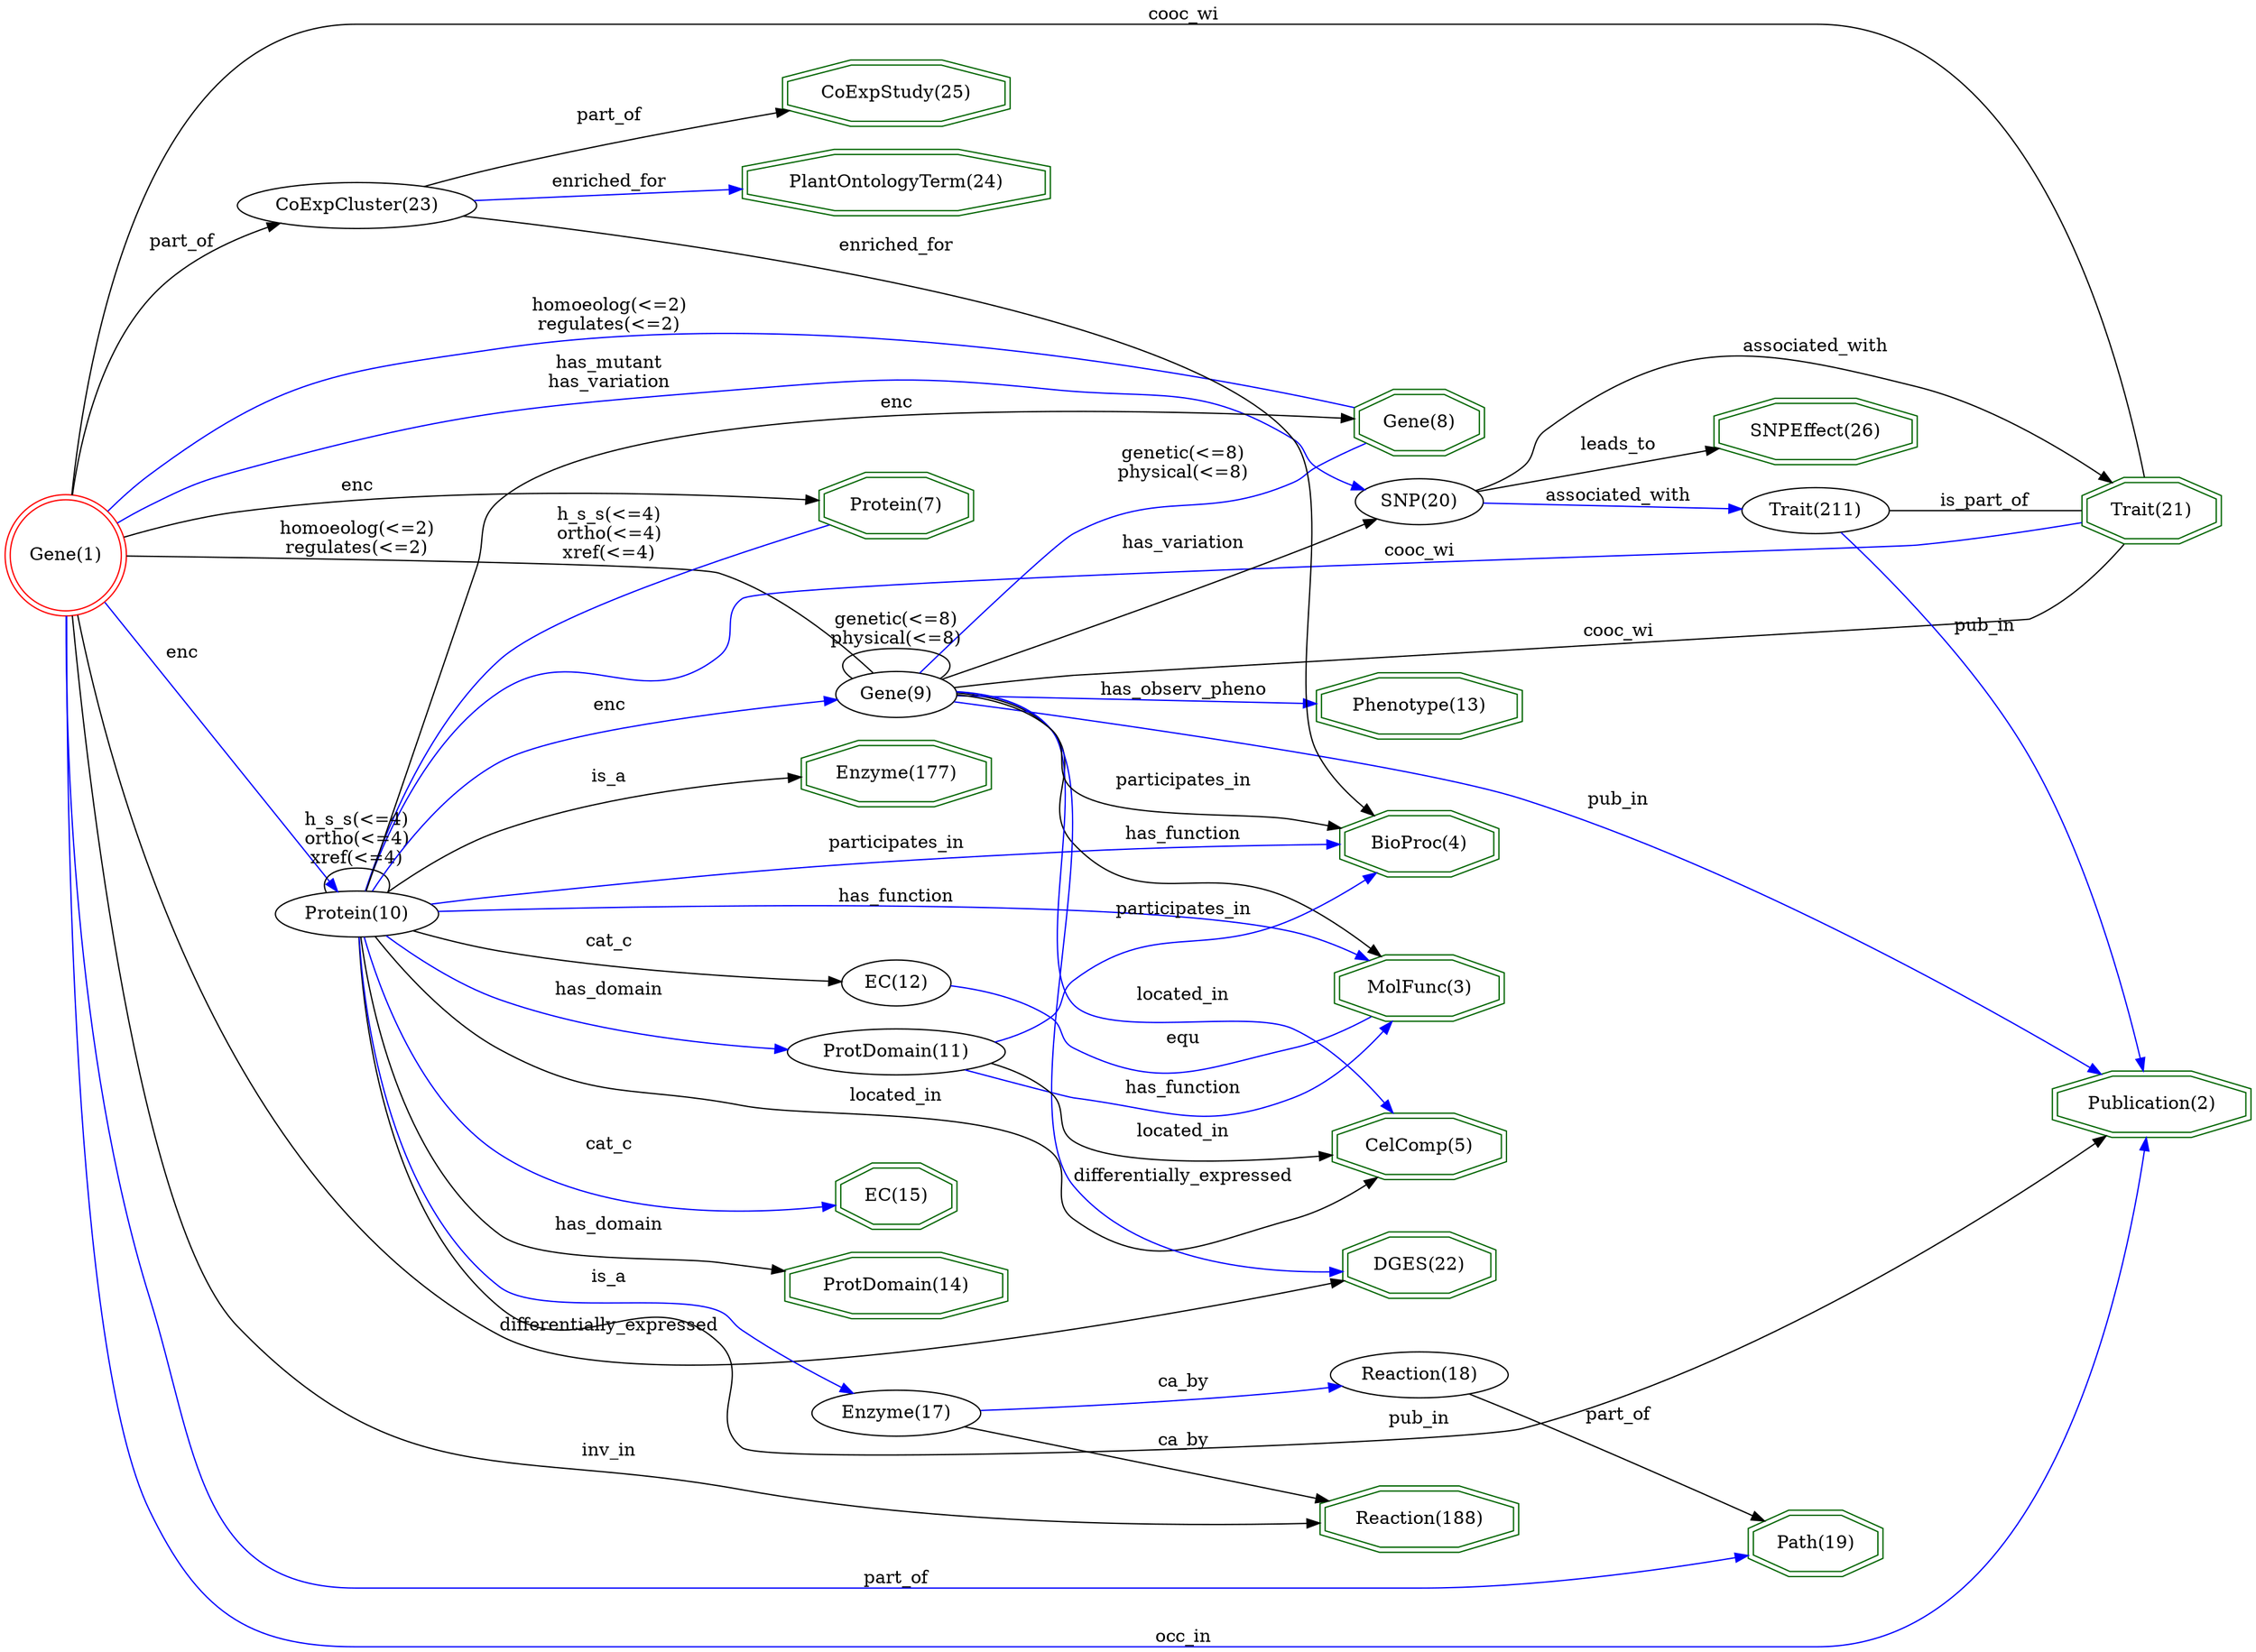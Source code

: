 digraph {
	graph [_draw_="c 9 -#fffffe00 C 7 -#ffffff P 4 0 0 0 1243 1504.71 1243 1504.71 0 ",
		bb="0,0,1504.7,1243",
		dpi=96,
		rankdir=LR,
		xdotversion=1.7
	];
	node [label="\N"];
	"PlantOntologyTerm(24)"	[_draw_="c 7 -#006400 p 8 691.82 14.54 691.82 29.46 631.29 40 545.69 40 485.16 29.46 485.16 14.54 545.69 4 631.29 4 c 7 -#006400 p 8 695.82 \
11.18 695.82 32.82 631.64 44 545.35 44 481.17 32.82 481.17 11.18 545.35 0 631.64 0 ",
		_ldraw_="F 14 11 -Times-Roman c 7 -#000000 T 588.49 18.3 0 131 21 -PlantOntologyTerm(24) ",
		color=darkgreen,
		height=0.61111,
		pos="588.49,22",
		shape=doubleoctagon,
		width=2.9837];
	"Trait(21)"	[_draw_="c 7 -#006400 p 8 1480.52 233.54 1480.52 248.46 1453.61 259 1415.56 259 1388.65 248.46 1388.65 233.54 1415.56 223 1453.61 223 c 7 \
-#006400 p 8 1484.54 230.82 1484.54 251.18 1454.37 263 1414.79 263 1384.63 251.18 1384.63 230.82 1414.79 219 1454.37 219 ",
		_ldraw_="F 14 11 -Times-Roman c 7 -#000000 T 1434.58 237.3 0 49 9 -Trait(21) ",
		color=darkgreen,
		height=0.61111,
		pos="1434.6,241",
		shape=doubleoctagon,
		width=1.3813];
	"Protein(7)"	[_draw_="c 7 -#006400 p 8 638.39 989.54 638.39 1004.46 609.16 1015 567.82 1015 538.59 1004.46 538.59 989.54 567.82 979 609.16 979 c 7 -#006400 \
p 8 642.39 986.73 642.39 1007.27 609.86 1019 567.13 1019 534.6 1007.27 534.6 986.73 567.13 975 609.86 975 ",
		_ldraw_="F 14 11 -Times-Roman c 7 -#000000 T 588.49 993.3 0 55 10 -Protein(7) ",
		color=darkgreen,
		height=0.61111,
		pos="588.49,997",
		shape=doubleoctagon,
		width=1.4986];
	"EC(15)"	[_draw_="c 7 -#006400 p 8 627.79 838.54 627.79 853.46 604.77 864 572.21 864 549.19 853.46 549.19 838.54 572.21 828 604.77 828 c 7 -#006400 \
p 8 631.78 835.97 631.78 856.03 605.64 868 571.35 868 545.2 856.03 545.2 835.97 571.35 824 605.64 824 ",
		_ldraw_="F 14 11 -Times-Roman c 7 -#000000 T 588.49 842.3 0 40 6 -EC(15) ",
		color=darkgreen,
		height=0.61111,
		pos="588.49,846",
		shape=doubleoctagon,
		width=1.2054];
	"MolFunc(3)"	[_draw_="c 7 -#006400 p 8 992.73 755.54 992.73 770.46 958.58 781 910.3 781 876.15 770.46 876.15 755.54 910.3 745 958.58 745 c 7 -#006400 \
p 8 996.72 752.59 996.72 773.41 959.19 785 909.7 785 872.16 773.41 872.16 752.59 909.7 741 959.19 741 ",
		_ldraw_="F 14 11 -Times-Roman c 7 -#000000 T 934.44 759.3 0 67 10 -MolFunc(3) ",
		color=darkgreen,
		height=0.61111,
		pos="934.44,763",
		shape=doubleoctagon,
		width=1.7331];
	"Gene(8)"	[_draw_="c 7 -#006400 p 8 977.28 943.54 977.28 958.46 952.18 969 916.7 969 891.61 958.46 891.61 943.54 916.7 933 952.18 933 c 7 -#006400 \
p 8 981.27 940.88 981.27 961.12 952.99 973 915.9 973 887.62 961.12 887.62 940.88 915.9 929 952.99 929 ",
		_ldraw_="F 14 11 -Times-Roman c 7 -#000000 T 934.44 947.3 0 45 7 -Gene(8) ",
		color=darkgreen,
		height=0.61111,
		pos="934.44,951",
		shape=doubleoctagon,
		width=1.3031];
	"DGES(22)"	[_draw_="c 7 -#006400 p 8 986.55 289.54 986.55 304.46 956.03 315 912.86 315 882.33 304.46 882.33 289.54 912.86 279 956.03 279 c 7 -#006400 \
p 8 990.56 286.69 990.56 307.31 956.7 319 912.18 319 878.32 307.31 878.32 286.69 912.18 275 956.7 275 ",
		_ldraw_="F 14 11 -Times-Roman c 7 -#000000 T 934.44 293.3 0 58 8 -DGES(22) ",
		color=darkgreen,
		height=0.61111,
		pos="934.44,297",
		shape=doubleoctagon,
		width=1.5572];
	"Phenotype(13)"	[_draw_="c 7 -#006400 p 8 1002.01 389.54 1002.01 404.46 962.43 415 906.45 415 866.87 404.46 866.87 389.54 906.45 379 962.43 379 c 7 -#006400 \
p 8 1006.01 386.47 1006.01 407.53 962.95 419 905.93 419 862.87 407.53 862.87 386.47 905.93 375 962.95 375 ",
		_ldraw_="F 14 11 -Times-Roman c 7 -#000000 T 934.44 393.3 0 80 13 -Phenotype(13) ",
		color=darkgreen,
		height=0.61111,
		pos="934.44,397",
		shape=doubleoctagon,
		width=1.9871];
	"Publication(2)"	[_draw_="c 7 -#006400 p 8 1500.83 659.54 1500.83 674.46 1462.02 685 1407.14 685 1368.33 674.46 1368.33 659.54 1407.14 649 1462.02 649 c 7 \
-#006400 p 8 1504.84 656.49 1504.84 677.51 1462.56 689 1406.61 689 1364.33 677.51 1364.33 656.49 1406.61 645 1462.56 645 ",
		_ldraw_="F 14 11 -Times-Roman c 7 -#000000 T 1434.58 663.3 0 78 14 -Publication(2) ",
		color=darkgreen,
		height=0.61111,
		pos="1434.6,667",
		shape=doubleoctagon,
		width=1.948];
	"SNPEffect(26)"	[_draw_="c 7 -#006400 p 8 1269.68 197.54 1269.68 212.46 1229.57 223 1172.86 223 1132.75 212.46 1132.75 197.54 1172.86 187 1229.57 187 c 7 \
-#006400 p 8 1273.69 194.46 1273.69 215.54 1230.1 227 1172.34 227 1128.74 215.54 1128.74 194.46 1172.34 183 1230.1 183 ",
		_ldraw_="F 14 11 -Times-Roman c 7 -#000000 T 1201.22 201.3 0 81 13 -SNPEffect(26) ",
		color=darkgreen,
		height=0.61111,
		pos="1201.2,205",
		shape=doubleoctagon,
		width=2.0066];
	"CelComp(5)"	[_draw_="c 7 -#006400 p 8 994.05 612.54 994.05 627.46 959.13 638 909.75 638 874.83 627.46 874.83 612.54 909.75 602 959.13 602 c 7 -#006400 \
p 8 998.04 609.57 998.04 630.43 959.72 642 909.16 642 870.85 630.43 870.85 609.57 909.16 598 959.72 598 ",
		_ldraw_="F 14 11 -Times-Roman c 7 -#000000 T 934.44 616.3 0 69 10 -CelComp(5) ",
		color=darkgreen,
		height=0.61111,
		pos="934.44,620",
		shape=doubleoctagon,
		width=1.7721];
	"BioProc(4)"	[_draw_="c 7 -#006400 p 8 988.77 500.54 988.77 515.46 956.94 526 911.94 526 880.11 515.46 880.11 500.54 911.94 490 956.94 490 c 7 -#006400 \
p 8 992.78 497.66 992.78 518.34 957.59 530 911.29 530 876.1 518.34 876.1 497.66 911.29 486 957.59 486 ",
		_ldraw_="F 14 11 -Times-Roman c 7 -#000000 T 934.44 504.3 0 61 10 -BioProc(4) ",
		color=darkgreen,
		height=0.61111,
		pos="934.44,508",
		shape=doubleoctagon,
		width=1.6158];
	"ProtDomain(14)"	[_draw_="c 7 -#006400 p 8 663.13 566.54 663.13 581.46 619.41 592 557.58 592 513.86 581.46 513.86 566.54 557.58 556 619.41 556 c 7 -#006400 \
p 8 667.13 563.39 667.13 584.61 619.88 596 557.1 596 509.85 584.61 509.85 563.39 557.1 552 619.88 552 ",
		_ldraw_="F 14 11 -Times-Roman c 7 -#000000 T 588.49 570.3 0 90 14 -ProtDomain(14) ",
		color=darkgreen,
		height=0.61111,
		pos="588.49,574",
		shape=doubleoctagon,
		width=2.1825];
	"Enzyme(177)"	[_draw_="c 7 -#006400 p 8 652.53 504.54 652.53 519.46 615.02 530 561.97 530 524.46 519.46 524.46 504.54 561.97 494 615.02 494 c 7 -#006400 \
p 8 656.53 501.51 656.53 522.49 615.57 534 561.42 534 520.46 522.49 520.46 501.51 561.42 490 615.57 490 ",
		_ldraw_="F 14 11 -Times-Roman c 7 -#000000 T 588.49 508.3 0 75 11 -Enzyme(177) ",
		color=darkgreen,
		height=0.61111,
		pos="588.49,512",
		shape=doubleoctagon,
		width=1.8894];
	"Path(19)"	[_draw_="c 7 -#006400 p 8 1245.37 1159.54 1245.37 1174.46 1219.51 1185 1182.93 1185 1157.06 1174.46 1157.06 1159.54 1182.93 1149 1219.51 \
1149 c 7 -#006400 p 8 1249.36 1156.85 1249.36 1177.15 1220.28 1189 1182.15 1189 1153.07 1177.15 1153.07 1156.85 1182.15 1145 1220.28 \
1145 ",
		_ldraw_="F 14 11 -Times-Roman c 7 -#000000 T 1201.22 1163.3 0 47 8 -Path(19) ",
		color=darkgreen,
		height=0.61111,
		pos="1201.2,1167",
		shape=doubleoctagon,
		width=1.3422];
	"Reaction(188)"	[_draw_="c 7 -#006400 p 8 1000.69 1126.54 1000.69 1141.46 961.88 1152 907 1152 868.19 1141.46 868.19 1126.54 907 1116 961.88 1116 c 7 -#006400 \
p 8 1004.7 1123.49 1004.7 1144.51 962.42 1156 906.46 1156 864.18 1144.51 864.18 1123.49 906.46 1112 962.42 1112 ",
		_ldraw_="F 14 11 -Times-Roman c 7 -#000000 T 934.44 1130.3 0 78 13 -Reaction(188) ",
		color=darkgreen,
		height=0.61111,
		pos="934.44,1134",
		shape=doubleoctagon,
		width=1.948];
	"CoExpStudy(25)"	[_draw_="c 7 -#006400 p 8 664.45 76.54 664.45 91.46 619.95 102 557.03 102 512.54 91.46 512.54 76.54 557.03 66 619.95 66 c 7 -#006400 p 8 \
668.45 73.38 668.45 94.62 620.42 106 556.56 106 508.54 94.62 508.54 73.38 556.56 62 620.42 62 ",
		_ldraw_="F 14 11 -Times-Roman c 7 -#000000 T 588.49 80.3 0 92 14 -CoExpStudy(25) ",
		color=darkgreen,
		height=0.61111,
		pos="588.49,84",
		shape=doubleoctagon,
		width=2.2216];
	"Gene(1)"	[_draw_="c 7 -#ff0000 e 43.65 712 39.78 39.78 c 7 -#ff0000 e 43.65 712 43.79 43.79 ",
		_ldraw_="F 14 11 -Times-Roman c 7 -#000000 T 43.65 708.3 0 45 7 -Gene(1) ",
		color=red,
		height=1.2124,
		pos="43.646,712",
		shape=doublecircle,
		width=1.2124];
	"Gene(1)" -> "Trait(21)"	[_draw_="c 7 -#000000 B 16 46.57 668.35 50.84 596.79 64.24 450.92 105.29 335 122.57 286.21 122.07 265.31 163.29 234 334.94 103.65 913.46 \
146.08 1128.98 144 1225.89 143.07 1260.59 115.04 1346.45 160 1374.27 174.56 1399.77 200.39 1415.9 218.97 ",
		_ldraw_="F 14 11 -Times-Roman c 7 -#000000 T 779.41 142.8 0 46 7 -cooc_wi ",
		arrowhead=none,
		color=black,
		label=cooc_wi,
		lp="779.41,146.5",
		pos="46.571,668.35 50.838,596.79 64.238,450.92 105.29,335 122.57,286.21 122.07,265.31 163.29,234 334.94,103.65 913.46,146.08 1129,144 \
1225.9,143.07 1260.6,115.04 1346.5,160 1374.3,174.56 1399.8,200.39 1415.9,218.97"];
	"Gene(1)" -> "Protein(7)"	[_draw_="c 7 -#000000 B 7 66.42 749.37 108 816.51 205.89 955.52 332.08 1009 396.97 1036.5 479.61 1025.28 533.03 1012.78 ",
		_hdraw_="S 5 -solid c 7 -#000000 C 7 -#000000 P 3 534.09 1016.12 542.98 1010.36 532.44 1009.32 ",
		_ldraw_="F 14 11 -Times-Roman c 7 -#000000 T 238.69 1001.8 0 19 3 -enc ",
		arrowhead=normal,
		color=black,
		label=enc,
		lp="238.69,1005.5",
		pos="e,542.98,1010.4 66.422,749.37 108,816.51 205.89,955.52 332.08,1009 396.97,1036.5 479.61,1025.3 533.03,1012.8"];
	"Gene(1)" -> "Gene(8)"	[_draw_="c 7 -#0000ff B 10 47.61 755.69 54.81 823.9 79.41 954.38 163.29 1017 258.16 1087.82 579.1 1047.23 695.91 1028 770.34 1015.75 853.32 \
984.58 898.85 965.87 ",
		_ldraw_="F 14 11 -Times-Roman c 7 -#000000 T 397.58 1075.8 0 94 14 -homoeolog(<=2) F 14 11 -Times-Roman c 7 -#000000 T 397.58 1060.8 0 82 \
14 -regulates(<=2) ",
		arrowhead=none,
		color=blue,
		label="homoeolog(<=2)\nregulates(<=2)",
		lp="397.58,1072",
		pos="47.614,755.69 54.811,823.9 79.406,954.38 163.29,1017 258.16,1087.8 579.1,1047.2 695.91,1028 770.34,1015.7 853.32,984.58 898.85,965.87"];
	"Gene(1)" -> "DGES(22)"	[_draw_="c 7 -#000000 B 13 49.19 668.65 58.56 600.84 86.06 469.52 163.29 393 256.54 300.61 668.27 271.8 713.91 268 771.93 263.17 787.41 258.82 \
844.91 268 857.89 270.07 871.55 273.75 884.15 277.81 ",
		_hdraw_="S 5 -solid c 7 -#000000 C 7 -#000000 P 3 883.4 281.25 894 281.12 885.64 274.61 ",
		_ldraw_="F 14 11 -Times-Roman c 7 -#000000 T 397.58 323.8 0 131 24 -differentially_expressed ",
		arrowhead=normal,
		color=black,
		label=differentially_expressed,
		lp="397.58,327.5",
		pos="e,894,281.12 49.195,668.65 58.556,600.84 86.058,469.52 163.29,393 256.54,300.61 668.27,271.8 713.91,268 771.93,263.17 787.41,258.82 \
844.91,268 857.89,270.07 871.55,273.75 884.15,277.81"];
	"Gene(1)" -> "Publication(2)"	[_draw_="c 7 -#0000ff B 16 45.98 755.79 49.4 827.9 61.62 975.18 105.29 1091 135.17 1170.23 153.01 1228 237.69 1228 237.69 1228 237.69 1228 \
1202.22 1228 1236.57 1228 1250.48 1223.54 1273.45 1198 1407.89 1048.55 1429.55 789.73 1432.97 699.3 ",
		_hdraw_="S 5 -solid c 7 -#0000ff C 7 -#0000ff P 3 1436.47 699.23 1433.3 689.13 1429.48 699.01 ",
		_ldraw_="F 14 11 -Times-Roman c 7 -#000000 T 779.41 1231.8 0 37 6 -occ_in ",
		arrowhead=normal,
		color=blue,
		label=occ_in,
		lp="779.41,1235.5",
		pos="e,1433.3,689.13 45.975,755.79 49.396,827.9 61.622,975.18 105.29,1091 135.17,1170.2 153.01,1228 237.69,1228 237.69,1228 237.69,1228 \
1202.2,1228 1236.6,1228 1250.5,1223.5 1273.5,1198 1407.9,1048.6 1429.6,789.73 1433,699.3"];
	"Gene(1)" -> "Path(19)"	[_draw_="c 7 -#0000ff B 13 45.88 755.75 49.19 819.35 61.31 939.71 105.29 1031 144.47 1112.31 147.43 1185 237.69 1185 237.69 1185 237.69 1185 \
935.44 1185 1007.08 1185 1089.36 1178.36 1142.94 1173.15 ",
		_hdraw_="S 5 -solid c 7 -#0000ff C 7 -#0000ff P 3 1143.32 1176.63 1152.93 1172.16 1142.63 1169.66 ",
		_ldraw_="F 14 11 -Times-Roman c 7 -#000000 T 588.49 1188.8 0 40 7 -part_of ",
		arrowhead=normal,
		color=blue,
		label=part_of,
		lp="588.49,1192.5",
		pos="e,1152.9,1172.2 45.876,755.75 49.193,819.35 61.31,939.71 105.29,1031 144.47,1112.3 147.43,1185 237.69,1185 237.69,1185 237.69,1185 \
935.44,1185 1007.1,1185 1089.4,1178.4 1142.9,1173.1"];
	"Gene(1)" -> "Reaction(188)"	[_draw_="c 7 -#000000 B 7 43.84 755.71 45.16 832.89 60.88 990.75 163.29 1050 386.28 1178.99 706.69 1161.99 853.93 1145.24 ",
		_hdraw_="S 5 -solid c 7 -#000000 C 7 -#000000 P 3 854.71 1148.68 864.23 1144.04 853.89 1141.73 ",
		_ldraw_="F 14 11 -Times-Roman c 7 -#000000 T 397.58 1147.8 0 35 6 -inv_in ",
		arrowhead=normal,
		color=black,
		label=inv_in,
		lp="397.58,1151.5",
		pos="e,864.23,1144 43.838,755.71 45.157,832.89 60.877,990.75 163.29,1050 386.28,1179 706.69,1162 853.93,1145.2"];
	"Protein(10)"	[_draw_="c 7 -#000000 e 238.69 712 50.89 18 ",
		_ldraw_="F 14 11 -Times-Roman c 7 -#000000 T 238.69 708.3 0 62 11 -Protein(10) ",
		height=0.5,
		pos="238.69,712",
		width=1.4082];
	"Gene(1)" -> "Protein(10)"	[_draw_="c 7 -#0000ff B 4 87.49 712 114.02 712 148.48 712 177.7 712 ",
		_hdraw_="S 5 -solid c 7 -#0000ff C 7 -#0000ff P 3 177.8 715.5 187.8 712 177.8 708.5 ",
		_ldraw_="F 14 11 -Times-Roman c 7 -#000000 T 125.29 715.8 0 19 3 -enc ",
		arrowhead=normal,
		color=blue,
		label=enc,
		lp="125.29,719.5",
		pos="e,187.8,712 87.488,712 114.02,712 148.48,712 177.7,712"];
	"Gene(9)"	[_draw_="c 7 -#000000 e 588.49 355 39.79 18 ",
		_ldraw_="F 14 11 -Times-Roman c 7 -#000000 T 588.49 351.3 0 45 7 -Gene(9) ",
		height=0.5,
		pos="588.49,355",
		width=1.1013];
	"Gene(1)" -> "Gene(9)"	[_draw_="c 7 -#000000 B 7 65.31 673.83 105.89 603.05 203.41 452.53 332.08 385 402.05 348.28 497.37 347.99 549.53 351.32 ",
		_ldraw_="F 14 11 -Times-Roman c 7 -#000000 T 238.69 547.8 0 94 14 -homoeolog(<=2) F 14 11 -Times-Roman c 7 -#000000 T 238.69 532.8 0 82 14 \
-regulates(<=2) ",
		arrowhead=none,
		color=black,
		label="homoeolog(<=2)\nregulates(<=2)",
		lp="238.69,544",
		pos="65.305,673.83 105.89,603.05 203.41,452.53 332.08,385 402.05,348.28 497.37,347.99 549.53,351.32"];
	"SNP(20)"	[_draw_="c 7 -#000000 e 934.44 188 41.69 18 ",
		_ldraw_="F 14 11 -Times-Roman c 7 -#000000 T 934.44 184.3 0 48 7 -SNP(20) ",
		height=0.5,
		pos="934.44,188",
		width=1.1555];
	"Gene(1)" -> "SNP(20)"	[_draw_="c 7 -#0000ff B 10 47.93 668.53 53.68 608.24 68.66 496.75 105.29 409 123.05 366.46 127.61 352.19 163.29 323 381.2 144.77 751.47 166.71 \
884.24 181.47 ",
		_hdraw_="S 5 -solid c 7 -#0000ff C 7 -#0000ff P 3 884.16 184.99 894.5 182.65 884.96 178.03 ",
		_ldraw_="F 14 11 -Times-Roman c 7 -#000000 T 397.58 245.8 0 64 10 -has_mutant F 14 11 -Times-Roman c 7 -#000000 T 397.58 230.8 0 73 13 -has_\
variation ",
		arrowhead=normal,
		color=blue,
		label="has_mutant\nhas_variation",
		lp="397.58,242",
		pos="e,894.5,182.65 47.933,668.53 53.683,608.24 68.662,496.75 105.29,409 123.05,366.46 127.61,352.19 163.29,323 381.2,144.77 751.47,166.71 \
884.24,181.47"];
	"CoExpCluster(23)"	[_draw_="c 7 -#000000 e 238.69 89 75.29 18 ",
		_ldraw_="F 14 11 -Times-Roman c 7 -#000000 T 238.69 85.3 0 100 16 -CoExpCluster(23) ",
		height=0.5,
		pos="238.69,89",
		width=2.0943];
	"Gene(1)" -> "CoExpCluster(23)"	[_draw_="c 7 -#000000 B 7 46.02 668.35 50.56 536.76 67.06 150.47 105.29 110 118.49 96.03 136.96 88.88 155.92 85.62 ",
		_hdraw_="S 5 -solid c 7 -#000000 C 7 -#000000 P 3 156.42 89.08 165.85 84.25 155.47 82.15 ",
		_ldraw_="F 14 11 -Times-Roman c 7 -#000000 T 125.29 113.8 0 40 7 -part_of ",
		arrowhead=normal,
		color=black,
		label=part_of,
		lp="125.29,117.5",
		pos="e,165.85,84.249 46.017,668.35 50.56,536.76 67.062,150.47 105.29,110 118.49,96.026 136.96,88.883 155.92,85.619"];
	"Protein(10)" -> "Trait(21)"	[_draw_="c 7 -#0000ff B 37 251.06 694.51 267.98 667.52 299.38 613.53 314.08 563 324.94 525.67 308.41 419.84 332.08 389 370.02 339.56 407.14 \
366.48 463.08 339 471.49 334.87 472.8 332.39 481.08 328 581.51 274.7 602.79 246.1 713.91 222 770.81 209.66 786.91 216.82 844.91 \
222 917.36 228.47 936.95 228.06 1005.98 251 1014.46 253.82 1015.64 256.76 1023.98 260 1069.21 277.59 1081.02 282.53 1128.98 290 \
1200.36 301.12 1219.22 293.89 1291.45 295 1315.9 295.38 1322.94 301.69 1346.45 295 1369.73 288.37 1392.87 273.55 1409.44 261.1 ",
		_ldraw_="F 14 11 -Times-Roman c 7 -#000000 T 934.44 254.8 0 46 7 -cooc_wi ",
		arrowhead=none,
		color=blue,
		label=cooc_wi,
		lp="934.44,258.5",
		pos="251.06,694.51 267.98,667.52 299.38,613.53 314.08,563 324.94,525.67 308.41,419.84 332.08,389 370.02,339.56 407.14,366.48 463.08,339 \
471.49,334.87 472.8,332.39 481.08,328 581.51,274.7 602.79,246.1 713.91,222 770.81,209.66 786.91,216.82 844.91,222 917.36,228.47 \
936.95,228.06 1006,251 1014.5,253.82 1015.6,256.76 1024,260 1069.2,277.59 1081,282.53 1129,290 1200.4,301.12 1219.2,293.89 1291.5,\
295 1315.9,295.38 1322.9,301.69 1346.5,295 1369.7,288.37 1392.9,273.55 1409.4,261.1"];
	"Protein(10)" -> "Protein(7)"	[_draw_="c 7 -#0000ff B 13 242.8 730.2 250.44 768.82 273.89 859.03 332.08 903 379.24 938.63 415.48 890.95 463.08 926 477.16 936.37 467.83 \
949.58 481.08 961 496.08 973.92 515.91 982.25 534.39 987.61 ",
		_ldraw_="F 14 11 -Times-Roman c 7 -#000000 T 397.58 959.8 0 64 10 -h_s_s(<=4) F 14 11 -Times-Roman c 7 -#000000 T 397.58 944.8 0 61 10 -ortho(<=\
4) F 14 11 -Times-Roman c 7 -#000000 T 397.58 929.8 0 55 9 -xref(<=4) ",
		arrowhead=none,
		color=blue,
		label="h_s_s(<=4)\northo(<=4)\nxref(<=4)",
		lp="397.58,948.5",
		pos="242.8,730.2 250.44,768.82 273.89,859.03 332.08,903 379.24,938.63 415.48,890.95 463.08,926 477.16,936.37 467.83,949.58 481.08,961 \
496.08,973.92 515.91,982.25 534.39,987.61"];
	"Protein(10)" -> "EC(15)"	[_draw_="c 7 -#0000ff B 7 251.75 729.7 267.51 751.29 297.25 787.13 332.08 805 366.57 822.69 470.7 835.17 534.86 841.42 ",
		_hdraw_="S 5 -solid c 7 -#0000ff C 7 -#0000ff P 3 534.89 844.94 545.18 842.4 535.56 837.97 ",
		_ldraw_="F 14 11 -Times-Roman c 7 -#000000 T 397.58 835.8 0 29 5 -cat_c ",
		arrowhead=normal,
		color=blue,
		label=cat_c,
		lp="397.58,839.5",
		pos="e,545.18,842.4 251.75,729.7 267.51,751.29 297.25,787.13 332.08,805 366.57,822.69 470.7,835.17 534.86,841.42"];
	"Protein(10)" -> "MolFunc(3)"	[_draw_="c 7 -#0000ff B 13 271.61 725.84 289.15 732.9 311.47 741.04 332.08 746 497.87 785.94 543.52 776.7 713.91 784 772.08 786.49 787.08 \
790.76 844.91 784 854.22 782.91 863.98 781.2 873.47 779.21 ",
		_hdraw_="S 5 -solid c 7 -#0000ff C 7 -#0000ff P 3 874.23 782.62 883.24 777.05 872.72 775.79 ",
		_ldraw_="F 14 11 -Times-Roman c 7 -#000000 T 588.49 786.8 0 70 12 -has_function ",
		arrowhead=normal,
		color=blue,
		label=has_function,
		lp="588.49,790.5",
		pos="e,883.24,777.05 271.61,725.84 289.15,732.9 311.47,741.04 332.08,746 497.87,785.94 543.52,776.7 713.91,784 772.08,786.49 787.08,790.76 \
844.91,784 854.22,782.91 863.98,781.2 873.47,779.21"];
	"Protein(10)" -> "Gene(8)"	[_draw_="c 7 -#000000 B 13 244.34 730.07 254.24 764.63 280.76 840.05 332.08 878 379.95 913.4 404.91 893.32 463.08 906 471.09 907.75 472.98 \
908.74 481.08 910 622.78 932.07 791.44 943.48 877.25 948.23 ",
		_hdraw_="S 5 -solid c 7 -#000000 C 7 -#000000 P 3 877.12 951.73 887.29 948.78 877.5 944.74 ",
		_ldraw_="F 14 11 -Times-Roman c 7 -#000000 T 588.49 938.8 0 19 3 -enc ",
		arrowhead=normal,
		color=black,
		label=enc,
		lp="588.49,942.5",
		pos="e,887.29,948.78 244.34,730.07 254.24,764.63 280.76,840.05 332.08,878 379.95,913.4 404.91,893.32 463.08,906 471.09,907.75 472.98,\
908.74 481.08,910 622.78,932.07 791.44,943.48 877.25,948.23"];
	"Protein(10)" -> "Publication(2)"	[_draw_="c 7 -#000000 B 16 246.12 729.91 258.02 760.21 286.47 821.22 332.08 851 388.37 887.75 414.33 869.07 481.08 877 612.57 892.63 645.99 \
896 778.41 896 778.41 896 778.41 896 1202.22 896 1313 896 1389.77 761.75 1419.67 698.83 ",
		_hdraw_="S 5 -solid c 7 -#000000 C 7 -#000000 P 3 1423.03 699.92 1424.07 689.37 1416.68 696.97 ",
		_ldraw_="F 14 11 -Times-Roman c 7 -#000000 T 934.44 899.8 0 38 6 -pub_in ",
		arrowhead=normal,
		color=black,
		label=pub_in,
		lp="934.44,903.5",
		pos="e,1424.1,689.37 246.12,729.91 258.02,760.21 286.47,821.22 332.08,851 388.37,887.75 414.33,869.07 481.08,877 612.57,892.63 645.99,\
896 778.41,896 778.41,896 778.41,896 1202.2,896 1313,896 1389.8,761.75 1419.7,698.83"];
	"Protein(10)" -> "CelComp(5)"	[_draw_="c 7 -#000000 B 7 274.25 698.97 320.57 682.18 405.69 653.65 481.08 641 613.6 618.77 770.8 616.86 860.66 618.05 ",
		_hdraw_="S 5 -solid c 7 -#000000 C 7 -#000000 P 3 860.69 621.55 870.75 618.2 860.8 614.55 ",
		_ldraw_="F 14 11 -Times-Roman c 7 -#000000 T 588.49 644.8 0 57 10 -located_in ",
		arrowhead=normal,
		color=black,
		label=located_in,
		lp="588.49,648.5",
		pos="e,870.75,618.2 274.25,698.97 320.57,682.18 405.69,653.65 481.08,641 613.6,618.77 770.8,616.86 860.66,618.05"];
	"Protein(10)" -> "BioProc(4)"	[_draw_="c 7 -#0000ff B 13 242.4 693.93 249.43 653.62 272.06 555.92 332.08 505 394.09 452.4 627.41 422.18 695.91 466 711.99 476.29 697.9 \
494.6 713.91 505 761.26 535.76 827.32 531.92 874.58 523.23 ",
		_hdraw_="S 5 -solid c 7 -#0000ff C 7 -#0000ff P 3 875.52 526.61 884.66 521.25 874.18 519.74 ",
		_ldraw_="F 14 11 -Times-Roman c 7 -#000000 T 588.49 469.8 0 80 15 -participates_in ",
		arrowhead=normal,
		color=blue,
		label=participates_in,
		lp="588.49,473.5",
		pos="e,884.66,521.25 242.4,693.93 249.43,653.62 272.06,555.92 332.08,505 394.09,452.4 627.41,422.18 695.91,466 711.99,476.29 697.9,494.6 \
713.91,505 761.26,535.76 827.32,531.92 874.58,523.23"];
	"Protein(10)" -> "ProtDomain(14)"	[_draw_="c 7 -#000000 B 7 249.1 694.02 263.34 668.87 292.91 623.91 332.08 603 383.11 575.76 447.93 568.67 499.51 568.31 ",
		_hdraw_="S 5 -solid c 7 -#000000 C 7 -#000000 P 3 499.63 571.81 509.64 568.32 499.64 564.81 ",
		_ldraw_="F 14 11 -Times-Roman c 7 -#000000 T 397.58 606.8 0 67 10 -has_domain ",
		arrowhead=normal,
		color=black,
		label=has_domain,
		lp="397.58,610.5",
		pos="e,509.64,568.32 249.1,694.02 263.34,668.87 292.91,623.91 332.08,603 383.11,575.76 447.93,568.67 499.51,568.31"];
	"Protein(10)" -> "Enzyme(177)"	[_draw_="c 7 -#000000 B 7 244.4 693.93 254.31 659.81 280.77 586.15 332.08 551 384.05 515.39 455.87 507.12 510.12 506.9 ",
		_hdraw_="S 5 -solid c 7 -#000000 C 7 -#000000 P 3 510.37 510.4 520.38 506.95 510.4 503.4 ",
		_ldraw_="F 14 11 -Times-Roman c 7 -#000000 T 397.58 554.8 0 22 4 -is_a ",
		arrowhead=normal,
		color=black,
		label=is_a,
		lp="397.58,558.5",
		pos="e,520.38,506.95 244.4,693.93 254.31,659.81 280.77,586.15 332.08,551 384.05,515.39 455.87,507.12 510.12,506.9"];
	"Protein(10)" -> "Protein(10)"	[_draw_="c 7 -#000000 B 7 219 728.66 214.62 738.62 221.19 748 238.69 748 256.19 748 262.75 738.62 258.37 728.66 ",
		_ldraw_="F 14 11 -Times-Roman c 7 -#000000 T 238.69 781.8 0 64 10 -h_s_s(<=4) F 14 11 -Times-Roman c 7 -#000000 T 238.69 766.8 0 61 10 -ortho(<=\
4) F 14 11 -Times-Roman c 7 -#000000 T 238.69 751.8 0 55 9 -xref(<=4) ",
		arrowhead=none,
		color=black,
		label="h_s_s(<=4)\northo(<=4)\nxref(<=4)",
		lp="238.69,770.5",
		pos="219,728.66 214.62,738.62 221.19,748 238.69,748 256.19,748 262.75,738.62 258.37,728.66"];
	"EC(12)"	[_draw_="c 7 -#000000 e 588.49 737 36.29 18 ",
		_ldraw_="F 14 11 -Times-Roman c 7 -#000000 T 588.49 733.3 0 40 6 -EC(12) ",
		height=0.5,
		pos="588.49,737",
		width=1.011];
	"Protein(10)" -> "EC(12)"	[_draw_="c 7 -#000000 B 4 288.41 715.5 355.85 720.35 476.71 729.04 542.25 733.75 ",
		_hdraw_="S 5 -solid c 7 -#000000 C 7 -#000000 P 3 542.05 737.24 552.27 734.47 542.55 730.26 ",
		_ldraw_="F 14 11 -Times-Roman c 7 -#000000 T 397.58 730.8 0 29 5 -cat_c ",
		arrowhead=normal,
		color=black,
		label=cat_c,
		lp="397.58,734.5",
		pos="e,552.27,734.47 288.41,715.5 355.85,720.35 476.71,729.04 542.25,733.75"];
	"Protein(10)" -> "Gene(9)"	[_draw_="c 7 -#0000ff B 7 240.03 693.69 241.98 643.56 254.46 502.87 332.08 428 335.99 424.23 472.81 386.38 544.55 366.72 ",
		_hdraw_="S 5 -solid c 7 -#0000ff C 7 -#0000ff P 3 545.5 370.09 554.22 364.07 543.65 363.34 ",
		_ldraw_="F 14 11 -Times-Roman c 7 -#000000 T 397.58 431.8 0 19 3 -enc ",
		arrowhead=normal,
		color=blue,
		label=enc,
		lp="397.58,435.5",
		pos="e,554.22,364.07 240.03,693.69 241.98,643.56 254.46,502.87 332.08,428 335.99,424.23 472.81,386.38 544.55,366.72"];
	"ProtDomain(11)"	[_draw_="c 7 -#000000 e 588.49 683 68.79 18 ",
		_ldraw_="F 14 11 -Times-Roman c 7 -#000000 T 588.49 679.3 0 90 14 -ProtDomain(11) ",
		height=0.5,
		pos="588.49,683",
		width=1.9137];
	"Protein(10)" -> "ProtDomain(11)"	[_draw_="c 7 -#0000ff B 7 285.66 704.82 300.45 702.7 316.93 700.54 332.08 699 391.73 692.94 459.47 688.83 510.19 686.29 ",
		_hdraw_="S 5 -solid c 7 -#0000ff C 7 -#0000ff P 3 510.61 689.77 520.42 685.78 510.27 682.78 ",
		_ldraw_="F 14 11 -Times-Roman c 7 -#000000 T 397.58 702.8 0 67 10 -has_domain ",
		arrowhead=normal,
		color=blue,
		label=has_domain,
		lp="397.58,706.5",
		pos="e,520.42,685.78 285.66,704.82 300.45,702.7 316.93,700.54 332.08,699 391.73,692.94 459.47,688.83 510.19,686.29"];
	"Enzyme(17)"	[_draw_="c 7 -#000000 e 588.49 1093 54.69 18 ",
		_ldraw_="F 14 11 -Times-Roman c 7 -#000000 T 588.49 1089.3 0 68 10 -Enzyme(17) ",
		height=0.5,
		pos="588.49,1093",
		width=1.5165];
	"Protein(10)" -> "Enzyme(17)"	[_draw_="c 7 -#0000ff B 10 240.99 730.13 245.29 776.62 263 901.33 332.08 971 375.74 1015.03 407.08 992.37 463.08 1019 495.42 1034.38 530.31 \
1055.57 554.88 1071.33 ",
		_hdraw_="S 5 -solid c 7 -#0000ff C 7 -#0000ff P 3 553.15 1074.38 563.45 1076.87 556.95 1068.5 ",
		_ldraw_="F 14 11 -Times-Roman c 7 -#000000 T 397.58 1022.8 0 22 4 -is_a ",
		arrowhead=normal,
		color=blue,
		label=is_a,
		lp="397.58,1026.5",
		pos="e,563.45,1076.9 240.99,730.13 245.29,776.62 263,901.33 332.08,971 375.74,1015 407.08,992.37 463.08,1019 495.42,1034.4 530.31,1055.6 \
554.88,1071.3"];
	"EC(12)" -> "MolFunc(3)"	[_draw_="c 7 -#0000ff B 7 621.76 744.52 646.75 749.96 682.32 756.89 713.91 760 767.01 765.23 827.69 765.64 871.78 764.93 ",
		_ldraw_="F 14 11 -Times-Roman c 7 -#000000 T 779.41 768.8 0 20 3 -equ ",
		arrowhead=none,
		color=blue,
		label=equ,
		lp="779.41,772.5",
		pos="621.76,744.52 646.75,749.96 682.32,756.89 713.91,760 767.01,765.23 827.69,765.64 871.78,764.93"];
	"Gene(9)" -> "Trait(21)"	[_draw_="c 7 -#000000 B 7 628.15 356.88 763.53 362.91 1215.08 378.34 1346.45 323 1376.32 310.42 1402.14 282.72 1417.76 263 ",
		_ldraw_="F 14 11 -Times-Roman c 7 -#000000 T 1067.48 365.8 0 46 7 -cooc_wi ",
		arrowhead=none,
		color=black,
		label=cooc_wi,
		lp="1067.5,369.5",
		pos="628.15,356.88 763.53,362.91 1215.1,378.34 1346.5,323 1376.3,310.42 1402.1,282.72 1417.8,263"];
	"Gene(9)" -> "MolFunc(3)"	[_draw_="c 7 -#000000 B 16 617.17 367.85 642.14 380.99 677.67 403.9 695.91 435 726.08 486.46 676.54 521.51 713.91 568 752.75 616.33 798.43 \
574.95 844.91 616 858.02 627.58 854.24 635.81 862.91 651 878.89 679.02 898.55 709.98 913.05 732.24 ",
		_hdraw_="S 5 -solid c 7 -#000000 C 7 -#000000 P 3 910.13 734.16 918.53 740.61 915.99 730.33 ",
		_ldraw_="F 14 11 -Times-Roman c 7 -#000000 T 779.41 619.8 0 70 12 -has_function ",
		arrowhead=normal,
		color=black,
		label=has_function,
		lp="779.41,623.5",
		pos="e,918.53,740.61 617.17,367.85 642.14,380.99 677.67,403.9 695.91,435 726.08,486.46 676.54,521.51 713.91,568 752.75,616.33 798.43,\
574.95 844.91,616 858.02,627.58 854.24,635.81 862.91,651 878.89,679.02 898.55,709.98 913.05,732.24"];
	"Gene(9)" -> "Gene(8)"	[_draw_="c 7 -#0000ff B 16 617.48 367.67 642.67 380.69 678.34 403.51 695.91 435 717.22 473.2 683.8 599.27 713.91 631 754.4 673.68 804.92 \
606.85 844.91 650 885.02 693.3 830.39 865.74 862.91 915 869.87 925.56 880.94 933.18 892.27 938.6 ",
		_ldraw_="F 14 11 -Times-Roman c 7 -#000000 T 779.41 668.8 0 72 12 -genetic(<=8) F 14 11 -Times-Roman c 7 -#000000 T 779.41 653.8 0 78 13 \
-physical(<=8) ",
		arrowhead=none,
		color=blue,
		label="genetic(<=8)\nphysical(<=8)",
		lp="779.41,665",
		pos="617.48,367.67 642.67,380.69 678.34,403.51 695.91,435 717.22,473.2 683.8,599.27 713.91,631 754.4,673.68 804.92,606.85 844.91,650 \
885.02,693.3 830.39,865.74 862.91,915 869.87,925.56 880.94,933.18 892.27,938.6"];
	"Gene(9)" -> "DGES(22)"	[_draw_="c 7 -#0000ff B 7 623.37 346.16 648.28 339.89 683.03 331.62 713.91 326 765.49 316.6 824.41 308.99 868.22 303.92 ",
		_hdraw_="S 5 -solid c 7 -#0000ff C 7 -#0000ff P 3 868.64 307.4 878.17 302.79 867.84 300.45 ",
		_ldraw_="F 14 11 -Times-Roman c 7 -#000000 T 779.41 329.8 0 131 24 -differentially_expressed ",
		arrowhead=normal,
		color=blue,
		label=differentially_expressed,
		lp="779.41,333.5",
		pos="e,878.17,302.79 623.37,346.16 648.28,339.89 683.03,331.62 713.91,326 765.49,316.6 824.41,308.99 868.22,303.92"];
	"Gene(9)" -> "Phenotype(13)"	[_draw_="c 7 -#0000ff B 4 626.96 359.57 680.72 366.14 781.13 378.4 852.35 387.1 ",
		_hdraw_="S 5 -solid c 7 -#0000ff C 7 -#0000ff P 3 852.29 390.62 862.64 388.35 853.14 383.67 ",
		_ldraw_="F 14 11 -Times-Roman c 7 -#000000 T 779.41 388.8 0 101 16 -has_observ_pheno ",
		arrowhead=normal,
		color=blue,
		label=has_observ_pheno,
		lp="779.41,392.5",
		pos="e,862.64,388.35 626.96,359.57 680.72,366.14 781.13,378.4 852.35,387.1"];
	"Gene(9)" -> "Publication(2)"	[_draw_="c 7 -#0000ff B 13 617.19 367.43 642.1 378.25 679.9 393.75 713.91 404 770.91 421.19 787.1 417.76 844.91 432 917.08 449.78 936.04 \
451.84 1005.98 477 1147.93 528.06 1308.94 605.02 1386.67 643.44 ",
		_hdraw_="S 5 -solid c 7 -#0000ff C 7 -#0000ff P 3 1385.22 646.62 1395.73 647.93 1388.32 640.35 ",
		_ldraw_="F 14 11 -Times-Roman c 7 -#000000 T 1067.48 519.8 0 38 6 -pub_in ",
		arrowhead=normal,
		color=blue,
		label=pub_in,
		lp="1067.5,523.5",
		pos="e,1395.7,647.93 617.19,367.43 642.1,378.25 679.9,393.75 713.91,404 770.91,421.19 787.1,417.76 844.91,432 917.08,449.78 936.04,451.84 \
1006,477 1147.9,528.06 1308.9,605.02 1386.7,643.44"];
	"Gene(9)" -> "CelComp(5)"	[_draw_="c 7 -#0000ff B 16 613.76 369.12 636.95 383.49 671.85 407.53 695.91 435 706.66 447.28 701.33 456.6 713.91 467 761.23 506.15 796.45 \
473.26 844.91 511 856.58 520.09 854.03 527.17 862.91 539 876.16 556.65 892.23 575.3 905.69 590.24 ",
		_hdraw_="S 5 -solid c 7 -#0000ff C 7 -#0000ff P 3 903.15 592.65 912.46 597.7 908.33 587.94 ",
		_ldraw_="F 14 11 -Times-Roman c 7 -#000000 T 779.41 514.8 0 57 10 -located_in ",
		arrowhead=normal,
		color=blue,
		label=located_in,
		lp="779.41,518.5",
		pos="e,912.46,597.7 613.76,369.12 636.95,383.49 671.85,407.53 695.91,435 706.66,447.28 701.33,456.6 713.91,467 761.23,506.15 796.45,473.26 \
844.91,511 856.58,520.09 854.03,527.17 862.91,539 876.16,556.65 892.23,575.3 905.69,590.24"];
	"Gene(9)" -> "BioProc(4)"	[_draw_="c 7 -#000000 B 10 609.88 370.32 633.6 387.36 674.56 414.4 713.91 429 769.33 449.56 789.77 430.68 844.91 452 855.5 456.09 876.82 \
469.52 895.89 482.2 ",
		_hdraw_="S 5 -solid c 7 -#000000 C 7 -#000000 P 3 894.19 485.27 904.44 487.93 898.09 479.46 ",
		_ldraw_="F 14 11 -Times-Roman c 7 -#000000 T 779.41 455.8 0 80 15 -participates_in ",
		arrowhead=normal,
		color=black,
		label=participates_in,
		lp="779.41,459.5",
		pos="e,904.44,487.93 609.88,370.32 633.6,387.36 674.56,414.4 713.91,429 769.33,449.56 789.77,430.68 844.91,452 855.5,456.09 876.82,469.52 \
895.89,482.2"];
	"Gene(9)" -> "Gene(9)"	[_draw_="c 7 -#000000 B 7 559.21 367.54 544.96 378.87 554.72 391 588.49 391 622.26 391 632.02 378.87 617.78 367.54 ",
		_ldraw_="F 14 11 -Times-Roman c 7 -#000000 T 588.49 409.8 0 72 12 -genetic(<=8) F 14 11 -Times-Roman c 7 -#000000 T 588.49 394.8 0 78 13 \
-physical(<=8) ",
		arrowhead=none,
		color=black,
		label="genetic(<=8)\nphysical(<=8)",
		lp="588.49,406",
		pos="559.21,367.54 544.96,378.87 554.72,391 588.49,391 622.26,391 632.02,378.87 617.78,367.54"];
	"Gene(9)" -> "SNP(20)"	[_draw_="c 7 -#000000 B 7 613.98 340.89 638.86 326.73 678.65 304.55 713.91 287 776.32 255.93 850.58 223.33 894.77 204.37 ",
		_hdraw_="S 5 -solid c 7 -#000000 C 7 -#000000 P 3 896.17 207.58 903.99 200.43 893.42 201.14 ",
		_ldraw_="F 14 11 -Times-Roman c 7 -#000000 T 779.41 290.8 0 73 13 -has_variation ",
		arrowhead=normal,
		color=black,
		label=has_variation,
		lp="779.41,294.5",
		pos="e,903.99,200.43 613.98,340.89 638.86,326.73 678.65,304.55 713.91,287 776.32,255.93 850.58,223.33 894.77,204.37"];
	"ProtDomain(11)" -> "MolFunc(3)"	[_draw_="c 7 -#0000ff B 13 641.97 694.44 659.33 698.72 678.62 704.01 695.91 710 704.18 712.86 705.53 715.45 713.91 718 770.45 735.24 787.08 \
728.75 844.91 741 853.57 742.84 862.68 744.92 871.62 747.06 ",
		_hdraw_="S 5 -solid c 7 -#0000ff C 7 -#0000ff P 3 871.07 750.52 881.62 749.48 872.72 743.72 ",
		_ldraw_="F 14 11 -Times-Roman c 7 -#000000 T 779.41 744.8 0 70 12 -has_function ",
		arrowhead=normal,
		color=blue,
		label=has_function,
		lp="779.41,748.5",
		pos="e,881.62,749.48 641.97,694.44 659.33,698.72 678.62,704.01 695.91,710 704.18,712.86 705.53,715.45 713.91,718 770.45,735.24 787.08,\
728.75 844.91,741 853.57,742.84 862.68,744.92 871.62,747.06"];
	"ProtDomain(11)" -> "CelComp(5)"	[_draw_="c 7 -#000000 B 7 645.84 693.09 698.64 700.27 779.09 705.3 844.91 684 866.57 676.99 887.39 662.48 903.39 649.04 ",
		_hdraw_="S 5 -solid c 7 -#000000 C 7 -#000000 P 3 906.05 651.36 911.3 642.16 901.46 646.08 ",
		_ldraw_="F 14 11 -Times-Roman c 7 -#000000 T 779.41 702.8 0 57 10 -located_in ",
		arrowhead=normal,
		color=black,
		label=located_in,
		lp="779.41,706.5",
		pos="e,911.3,642.16 645.84,693.09 698.64,700.27 779.09,705.3 844.91,684 866.57,676.99 887.39,662.48 903.39,649.04"];
	"ProtDomain(11)" -> "BioProc(4)"	[_draw_="c 7 -#0000ff B 13 652.2 676.09 668.47 671.38 684.58 663.65 695.91 651 725.44 618.01 682.47 584.19 713.91 553 755.87 511.37 787.08 \
542.25 844.91 530 854.34 528 864.29 525.71 873.98 523.38 ",
		_hdraw_="S 5 -solid c 7 -#0000ff C 7 -#0000ff P 3 875.06 526.72 883.95 520.95 873.4 519.92 ",
		_ldraw_="F 14 11 -Times-Roman c 7 -#000000 T 779.41 556.8 0 80 15 -participates_in ",
		arrowhead=normal,
		color=blue,
		label=participates_in,
		lp="779.41,560.5",
		pos="e,883.95,520.95 652.2,676.09 668.47,671.38 684.58,663.65 695.91,651 725.44,618.01 682.47,584.19 713.91,553 755.87,511.37 787.08,\
542.25 844.91,530 854.34,528 864.29,525.71 873.98,523.38"];
	"Enzyme(17)" -> "Reaction(188)"	[_draw_="c 7 -#000000 B 7 643.1 1094.79 694.97 1097.08 775.7 1102.15 844.91 1113 852.59 1114.2 860.59 1115.72 868.5 1117.39 ",
		_hdraw_="S 5 -solid c 7 -#000000 C 7 -#000000 P 3 867.93 1120.85 878.45 1119.56 869.43 1114.01 ",
		_ldraw_="F 14 11 -Times-Roman c 7 -#000000 T 779.41 1116.8 0 33 5 -ca_by ",
		arrowhead=normal,
		color=black,
		label=ca_by,
		lp="779.41,1120.5",
		pos="e,878.45,1119.6 643.1,1094.8 694.97,1097.1 775.7,1102.1 844.91,1113 852.59,1114.2 860.59,1115.7 868.5,1117.4"];
	"Reaction(18)"	[_draw_="c 7 -#000000 e 934.44 1075 56.59 18 ",
		_ldraw_="F 14 11 -Times-Roman c 7 -#000000 T 934.44 1071.3 0 71 12 -Reaction(18) ",
		height=0.5,
		pos="934.44,1075",
		width=1.5707];
	"Enzyme(17)" -> "Reaction(18)"	[_draw_="c 7 -#0000ff B 7 636.88 1084.51 660.02 1080.78 688.33 1076.84 713.91 1075 765.47 1071.29 824.01 1071.51 867.67 1072.54 ",
		_hdraw_="S 5 -solid c 7 -#0000ff C 7 -#0000ff P 3 867.79 1076.04 877.87 1072.8 867.97 1069.05 ",
		_ldraw_="F 14 11 -Times-Roman c 7 -#000000 T 779.41 1078.8 0 33 5 -ca_by ",
		arrowhead=normal,
		color=blue,
		label=ca_by,
		lp="779.41,1082.5",
		pos="e,877.87,1072.8 636.88,1084.5 660.02,1080.8 688.33,1076.8 713.91,1075 765.47,1071.3 824.01,1071.5 867.67,1072.5"];
	"SNP(20)" -> "Trait(21)"	[_draw_="c 7 -#000000 B 7 969.57 177.98 1031.17 161.45 1164.67 132.77 1273.45 159 1319.19 170.03 1366.54 196.47 1397.78 216.37 ",
		_hdraw_="S 5 -solid c 7 -#000000 C 7 -#000000 P 3 1396.24 219.54 1406.54 222.05 1400.05 213.67 ",
		_ldraw_="F 14 11 -Times-Roman c 7 -#000000 T 1201.22 162.8 0 87 15 -associated_with ",
		arrowhead=normal,
		color=black,
		label=associated_with,
		lp="1201.2,166.5",
		pos="e,1406.5,222.05 969.57,177.98 1031.2,161.45 1164.7,132.77 1273.5,159 1319.2,170.03 1366.5,196.47 1397.8,216.37"];
	"SNP(20)" -> "SNPEffect(26)"	[_draw_="c 7 -#000000 B 4 975.66 190.58 1013.46 193.01 1071.17 196.71 1118.62 199.76 ",
		_hdraw_="S 5 -solid c 7 -#000000 C 7 -#000000 P 3 1118.69 203.27 1128.89 200.42 1119.14 196.29 ",
		_ldraw_="F 14 11 -Times-Roman c 7 -#000000 T 1067.48 202.8 0 46 8 -leads_to ",
		arrowhead=normal,
		color=black,
		label=leads_to,
		lp="1067.5,206.5",
		pos="e,1128.9,200.42 975.66,190.58 1013.5,193.01 1071.2,196.71 1118.6,199.76"];
	"Trait(211)"	[_draw_="c 7 -#000000 e 1201.22 263 46.59 18 ",
		_ldraw_="F 14 11 -Times-Roman c 7 -#000000 T 1201.22 259.3 0 56 10 -Trait(211) ",
		height=0.5,
		pos="1201.2,263",
		width=1.2999];
	"SNP(20)" -> "Trait(211)"	[_draw_="c 7 -#0000ff B 7 967.22 199.43 984 205.29 1004.99 212.37 1023.98 218 1066.41 230.59 1115.21 242.88 1150.68 251.43 ",
		_hdraw_="S 5 -solid c 7 -#0000ff C 7 -#0000ff P 3 1150.24 254.92 1160.78 253.85 1151.87 248.11 ",
		_ldraw_="F 14 11 -Times-Roman c 7 -#000000 T 1067.48 244.8 0 87 15 -associated_with ",
		arrowhead=normal,
		color=blue,
		label=associated_with,
		lp="1067.5,248.5",
		pos="e,1160.8,253.85 967.22,199.43 984,205.29 1005,212.37 1024,218 1066.4,230.59 1115.2,242.88 1150.7,251.43"];
	"Trait(211)" -> "Trait(21)"	[_draw_="c 7 -#000000 B 7 1239.22 252.33 1255.15 248.25 1274.07 244.08 1291.45 242 1322.33 238.31 1357.24 238.01 1384.74 238.65 ",
		_ldraw_="F 14 11 -Times-Roman c 7 -#000000 T 1318.95 245.8 0 55 10 -is_part_of ",
		arrowhead=none,
		color=black,
		label=is_part_of,
		lp="1319,249.5",
		pos="1239.2,252.33 1255.1,248.25 1274.1,244.08 1291.5,242 1322.3,238.31 1357.2,238.01 1384.7,238.65"];
	"Trait(211)" -> "Publication(2)"	[_draw_="c 7 -#0000ff B 7 1221.98 279.36 1252.6 305.65 1311.6 360.25 1346.45 418 1389.65 489.57 1415.54 585.65 1426.84 634.92 ",
		_hdraw_="S 5 -solid c 7 -#0000ff C 7 -#0000ff P 3 1423.43 635.7 1429.04 644.7 1430.26 634.17 ",
		_ldraw_="F 14 11 -Times-Roman c 7 -#000000 T 1318.95 421.8 0 38 6 -pub_in ",
		arrowhead=normal,
		color=blue,
		label=pub_in,
		lp="1319,425.5",
		pos="e,1429,644.7 1222,279.36 1252.6,305.65 1311.6,360.25 1346.5,418 1389.6,489.57 1415.5,585.65 1426.8,634.92"];
	"Reaction(18)" -> "Path(19)"	[_draw_="c 7 -#000000 B 4 973.38 1088.18 1020.26 1104.47 1100.12 1132.22 1151.49 1150.07 ",
		_hdraw_="S 5 -solid c 7 -#000000 C 7 -#000000 P 3 1150.46 1153.42 1161.06 1153.39 1152.76 1146.81 ",
		_ldraw_="F 14 11 -Times-Roman c 7 -#000000 T 1067.48 1137.8 0 40 7 -part_of ",
		arrowhead=normal,
		color=black,
		label=part_of,
		lp="1067.5,1141.5",
		pos="e,1161.1,1153.4 973.38,1088.2 1020.3,1104.5 1100.1,1132.2 1151.5,1150.1"];
	"CoExpCluster(23)" -> "PlantOntologyTerm(24)"	[_draw_="c 7 -#0000ff B 7 287.41 75.1 301.71 71.2 317.46 67.17 332.08 64 381.69 53.24 437.25 43.8 483.85 36.6 ",
		_hdraw_="S 5 -solid c 7 -#0000ff C 7 -#0000ff P 3 484.6 40.03 493.95 35.06 483.54 33.11 ",
		_ldraw_="F 14 11 -Times-Roman c 7 -#000000 T 397.58 67.8 0 70 12 -enriched_for ",
		arrowhead=normal,
		color=blue,
		label=enriched_for,
		lp="397.58,71.5",
		pos="e,493.95,35.058 287.41,75.096 301.71,71.202 317.46,67.171 332.08,64 381.69,53.238 437.25,43.796 483.85,36.605"];
	"CoExpCluster(23)" -> "BioProc(4)"	[_draw_="c 7 -#000000 B 10 298.66 100.03 443.73 127.72 808.78 200.91 844.91 243 871.81 274.34 846.45 390.11 862.91 428 871.45 447.67 886.7 \
465.91 900.84 480 ",
		_hdraw_="S 5 -solid c 7 -#000000 C 7 -#000000 P 3 898.46 482.56 908.09 486.97 903.31 477.52 ",
		_ldraw_="F 14 11 -Times-Roman c 7 -#000000 T 588.49 189.8 0 70 12 -enriched_for ",
		arrowhead=normal,
		color=black,
		label=enriched_for,
		lp="588.49,193.5",
		pos="e,908.09,486.97 298.66,100.03 443.73,127.72 808.78,200.91 844.91,243 871.81,274.34 846.45,390.11 862.91,428 871.45,447.67 886.7,\
465.91 900.84,480"];
	"CoExpCluster(23)" -> "CoExpStudy(25)"	[_draw_="c 7 -#000000 B 7 312.81 85.57 319.32 85.34 325.82 85.15 332.08 85 387.23 83.7 449.09 83.43 498.12 83.49 ",
		_hdraw_="S 5 -solid c 7 -#000000 C 7 -#000000 P 3 498.38 86.99 508.38 83.51 498.39 79.99 ",
		_ldraw_="F 14 11 -Times-Roman c 7 -#000000 T 397.58 88.8 0 40 7 -part_of ",
		arrowhead=normal,
		color=black,
		label=part_of,
		lp="397.58,92.5",
		pos="e,508.38,83.508 312.81,85.569 319.32,85.343 325.82,85.148 332.08,85 387.23,83.699 449.09,83.426 498.12,83.49"];
}
